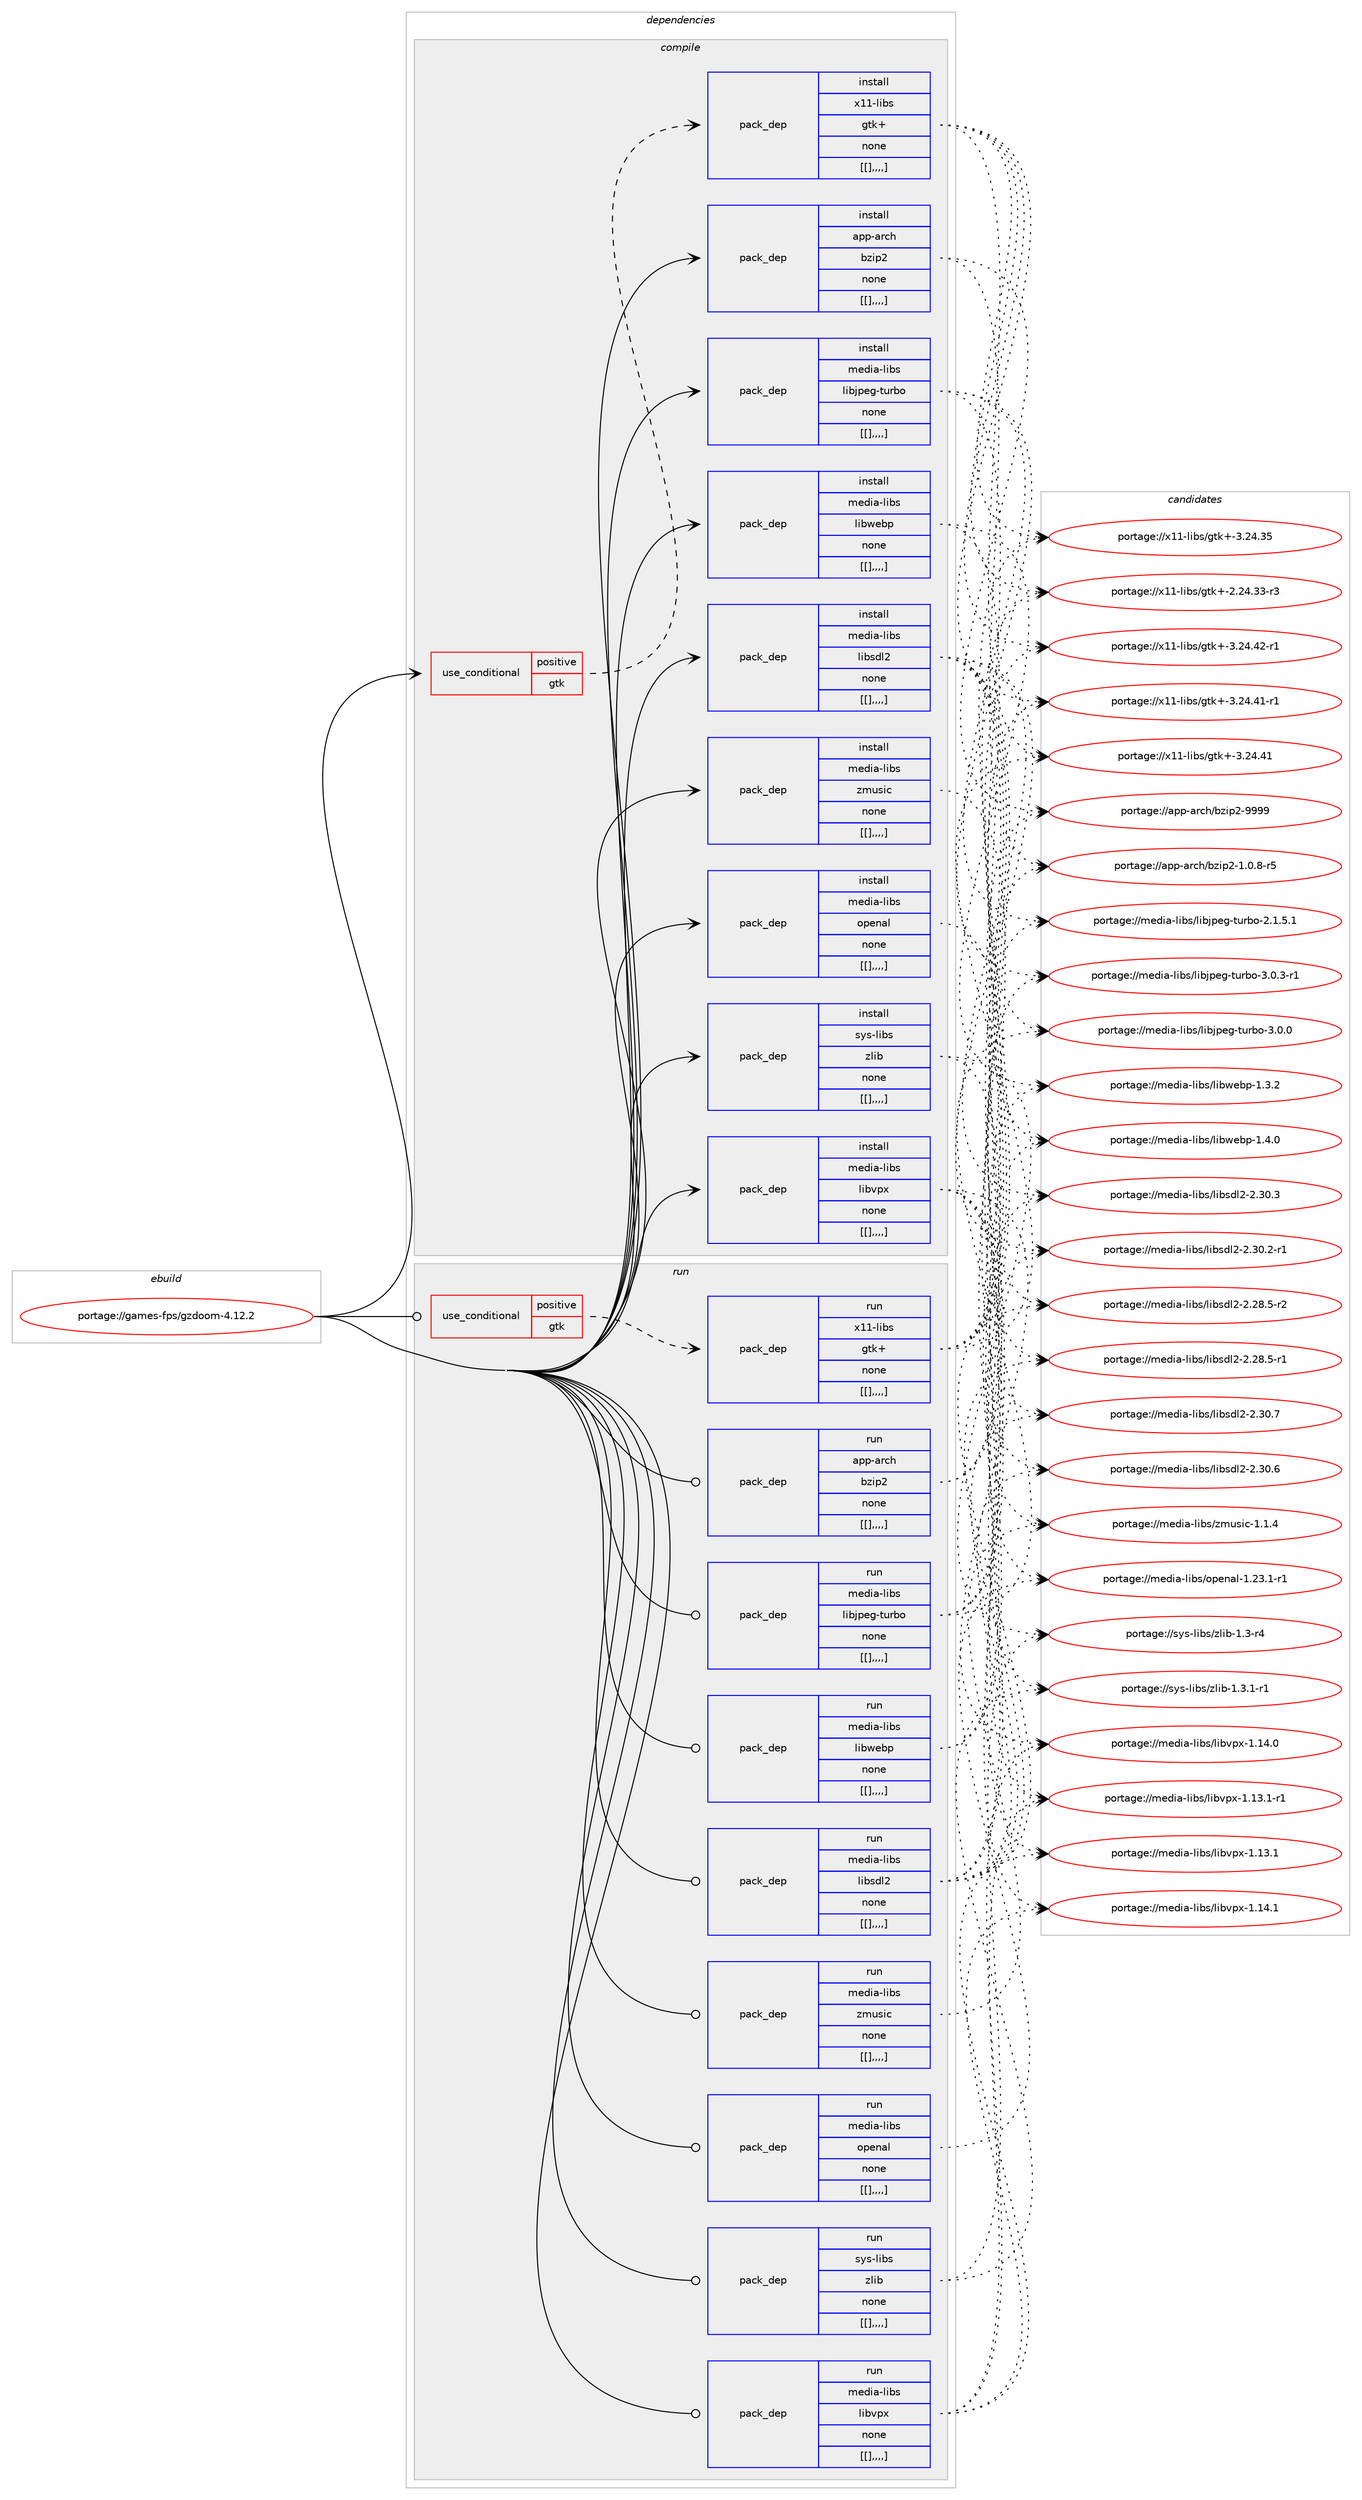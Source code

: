 digraph prolog {

# *************
# Graph options
# *************

newrank=true;
concentrate=true;
compound=true;
graph [rankdir=LR,fontname=Helvetica,fontsize=10,ranksep=1.5];#, ranksep=2.5, nodesep=0.2];
edge  [arrowhead=vee];
node  [fontname=Helvetica,fontsize=10];

# **********
# The ebuild
# **********

subgraph cluster_leftcol {
color=gray;
label=<<i>ebuild</i>>;
id [label="portage://games-fps/gzdoom-4.12.2", color=red, width=4, href="../games-fps/gzdoom-4.12.2.svg"];
}

# ****************
# The dependencies
# ****************

subgraph cluster_midcol {
color=gray;
label=<<i>dependencies</i>>;
subgraph cluster_compile {
fillcolor="#eeeeee";
style=filled;
label=<<i>compile</i>>;
subgraph cond66471 {
dependency234747 [label=<<TABLE BORDER="0" CELLBORDER="1" CELLSPACING="0" CELLPADDING="4"><TR><TD ROWSPAN="3" CELLPADDING="10">use_conditional</TD></TR><TR><TD>positive</TD></TR><TR><TD>gtk</TD></TR></TABLE>>, shape=none, color=red];
subgraph pack166779 {
dependency234748 [label=<<TABLE BORDER="0" CELLBORDER="1" CELLSPACING="0" CELLPADDING="4" WIDTH="220"><TR><TD ROWSPAN="6" CELLPADDING="30">pack_dep</TD></TR><TR><TD WIDTH="110">install</TD></TR><TR><TD>x11-libs</TD></TR><TR><TD>gtk+</TD></TR><TR><TD>none</TD></TR><TR><TD>[[],,,,]</TD></TR></TABLE>>, shape=none, color=blue];
}
dependency234747:e -> dependency234748:w [weight=20,style="dashed",arrowhead="vee"];
}
id:e -> dependency234747:w [weight=20,style="solid",arrowhead="vee"];
subgraph pack166780 {
dependency234749 [label=<<TABLE BORDER="0" CELLBORDER="1" CELLSPACING="0" CELLPADDING="4" WIDTH="220"><TR><TD ROWSPAN="6" CELLPADDING="30">pack_dep</TD></TR><TR><TD WIDTH="110">install</TD></TR><TR><TD>app-arch</TD></TR><TR><TD>bzip2</TD></TR><TR><TD>none</TD></TR><TR><TD>[[],,,,]</TD></TR></TABLE>>, shape=none, color=blue];
}
id:e -> dependency234749:w [weight=20,style="solid",arrowhead="vee"];
subgraph pack166781 {
dependency234750 [label=<<TABLE BORDER="0" CELLBORDER="1" CELLSPACING="0" CELLPADDING="4" WIDTH="220"><TR><TD ROWSPAN="6" CELLPADDING="30">pack_dep</TD></TR><TR><TD WIDTH="110">install</TD></TR><TR><TD>media-libs</TD></TR><TR><TD>libjpeg-turbo</TD></TR><TR><TD>none</TD></TR><TR><TD>[[],,,,]</TD></TR></TABLE>>, shape=none, color=blue];
}
id:e -> dependency234750:w [weight=20,style="solid",arrowhead="vee"];
subgraph pack166782 {
dependency234751 [label=<<TABLE BORDER="0" CELLBORDER="1" CELLSPACING="0" CELLPADDING="4" WIDTH="220"><TR><TD ROWSPAN="6" CELLPADDING="30">pack_dep</TD></TR><TR><TD WIDTH="110">install</TD></TR><TR><TD>media-libs</TD></TR><TR><TD>libsdl2</TD></TR><TR><TD>none</TD></TR><TR><TD>[[],,,,]</TD></TR></TABLE>>, shape=none, color=blue];
}
id:e -> dependency234751:w [weight=20,style="solid",arrowhead="vee"];
subgraph pack166783 {
dependency234752 [label=<<TABLE BORDER="0" CELLBORDER="1" CELLSPACING="0" CELLPADDING="4" WIDTH="220"><TR><TD ROWSPAN="6" CELLPADDING="30">pack_dep</TD></TR><TR><TD WIDTH="110">install</TD></TR><TR><TD>media-libs</TD></TR><TR><TD>libvpx</TD></TR><TR><TD>none</TD></TR><TR><TD>[[],,,,]</TD></TR></TABLE>>, shape=none, color=blue];
}
id:e -> dependency234752:w [weight=20,style="solid",arrowhead="vee"];
subgraph pack166784 {
dependency234753 [label=<<TABLE BORDER="0" CELLBORDER="1" CELLSPACING="0" CELLPADDING="4" WIDTH="220"><TR><TD ROWSPAN="6" CELLPADDING="30">pack_dep</TD></TR><TR><TD WIDTH="110">install</TD></TR><TR><TD>media-libs</TD></TR><TR><TD>libwebp</TD></TR><TR><TD>none</TD></TR><TR><TD>[[],,,,]</TD></TR></TABLE>>, shape=none, color=blue];
}
id:e -> dependency234753:w [weight=20,style="solid",arrowhead="vee"];
subgraph pack166785 {
dependency234754 [label=<<TABLE BORDER="0" CELLBORDER="1" CELLSPACING="0" CELLPADDING="4" WIDTH="220"><TR><TD ROWSPAN="6" CELLPADDING="30">pack_dep</TD></TR><TR><TD WIDTH="110">install</TD></TR><TR><TD>media-libs</TD></TR><TR><TD>openal</TD></TR><TR><TD>none</TD></TR><TR><TD>[[],,,,]</TD></TR></TABLE>>, shape=none, color=blue];
}
id:e -> dependency234754:w [weight=20,style="solid",arrowhead="vee"];
subgraph pack166786 {
dependency234755 [label=<<TABLE BORDER="0" CELLBORDER="1" CELLSPACING="0" CELLPADDING="4" WIDTH="220"><TR><TD ROWSPAN="6" CELLPADDING="30">pack_dep</TD></TR><TR><TD WIDTH="110">install</TD></TR><TR><TD>media-libs</TD></TR><TR><TD>zmusic</TD></TR><TR><TD>none</TD></TR><TR><TD>[[],,,,]</TD></TR></TABLE>>, shape=none, color=blue];
}
id:e -> dependency234755:w [weight=20,style="solid",arrowhead="vee"];
subgraph pack166787 {
dependency234756 [label=<<TABLE BORDER="0" CELLBORDER="1" CELLSPACING="0" CELLPADDING="4" WIDTH="220"><TR><TD ROWSPAN="6" CELLPADDING="30">pack_dep</TD></TR><TR><TD WIDTH="110">install</TD></TR><TR><TD>sys-libs</TD></TR><TR><TD>zlib</TD></TR><TR><TD>none</TD></TR><TR><TD>[[],,,,]</TD></TR></TABLE>>, shape=none, color=blue];
}
id:e -> dependency234756:w [weight=20,style="solid",arrowhead="vee"];
}
subgraph cluster_compileandrun {
fillcolor="#eeeeee";
style=filled;
label=<<i>compile and run</i>>;
}
subgraph cluster_run {
fillcolor="#eeeeee";
style=filled;
label=<<i>run</i>>;
subgraph cond66472 {
dependency234757 [label=<<TABLE BORDER="0" CELLBORDER="1" CELLSPACING="0" CELLPADDING="4"><TR><TD ROWSPAN="3" CELLPADDING="10">use_conditional</TD></TR><TR><TD>positive</TD></TR><TR><TD>gtk</TD></TR></TABLE>>, shape=none, color=red];
subgraph pack166788 {
dependency234758 [label=<<TABLE BORDER="0" CELLBORDER="1" CELLSPACING="0" CELLPADDING="4" WIDTH="220"><TR><TD ROWSPAN="6" CELLPADDING="30">pack_dep</TD></TR><TR><TD WIDTH="110">run</TD></TR><TR><TD>x11-libs</TD></TR><TR><TD>gtk+</TD></TR><TR><TD>none</TD></TR><TR><TD>[[],,,,]</TD></TR></TABLE>>, shape=none, color=blue];
}
dependency234757:e -> dependency234758:w [weight=20,style="dashed",arrowhead="vee"];
}
id:e -> dependency234757:w [weight=20,style="solid",arrowhead="odot"];
subgraph pack166789 {
dependency234759 [label=<<TABLE BORDER="0" CELLBORDER="1" CELLSPACING="0" CELLPADDING="4" WIDTH="220"><TR><TD ROWSPAN="6" CELLPADDING="30">pack_dep</TD></TR><TR><TD WIDTH="110">run</TD></TR><TR><TD>app-arch</TD></TR><TR><TD>bzip2</TD></TR><TR><TD>none</TD></TR><TR><TD>[[],,,,]</TD></TR></TABLE>>, shape=none, color=blue];
}
id:e -> dependency234759:w [weight=20,style="solid",arrowhead="odot"];
subgraph pack166790 {
dependency234760 [label=<<TABLE BORDER="0" CELLBORDER="1" CELLSPACING="0" CELLPADDING="4" WIDTH="220"><TR><TD ROWSPAN="6" CELLPADDING="30">pack_dep</TD></TR><TR><TD WIDTH="110">run</TD></TR><TR><TD>media-libs</TD></TR><TR><TD>libjpeg-turbo</TD></TR><TR><TD>none</TD></TR><TR><TD>[[],,,,]</TD></TR></TABLE>>, shape=none, color=blue];
}
id:e -> dependency234760:w [weight=20,style="solid",arrowhead="odot"];
subgraph pack166791 {
dependency234761 [label=<<TABLE BORDER="0" CELLBORDER="1" CELLSPACING="0" CELLPADDING="4" WIDTH="220"><TR><TD ROWSPAN="6" CELLPADDING="30">pack_dep</TD></TR><TR><TD WIDTH="110">run</TD></TR><TR><TD>media-libs</TD></TR><TR><TD>libsdl2</TD></TR><TR><TD>none</TD></TR><TR><TD>[[],,,,]</TD></TR></TABLE>>, shape=none, color=blue];
}
id:e -> dependency234761:w [weight=20,style="solid",arrowhead="odot"];
subgraph pack166792 {
dependency234762 [label=<<TABLE BORDER="0" CELLBORDER="1" CELLSPACING="0" CELLPADDING="4" WIDTH="220"><TR><TD ROWSPAN="6" CELLPADDING="30">pack_dep</TD></TR><TR><TD WIDTH="110">run</TD></TR><TR><TD>media-libs</TD></TR><TR><TD>libvpx</TD></TR><TR><TD>none</TD></TR><TR><TD>[[],,,,]</TD></TR></TABLE>>, shape=none, color=blue];
}
id:e -> dependency234762:w [weight=20,style="solid",arrowhead="odot"];
subgraph pack166793 {
dependency234763 [label=<<TABLE BORDER="0" CELLBORDER="1" CELLSPACING="0" CELLPADDING="4" WIDTH="220"><TR><TD ROWSPAN="6" CELLPADDING="30">pack_dep</TD></TR><TR><TD WIDTH="110">run</TD></TR><TR><TD>media-libs</TD></TR><TR><TD>libwebp</TD></TR><TR><TD>none</TD></TR><TR><TD>[[],,,,]</TD></TR></TABLE>>, shape=none, color=blue];
}
id:e -> dependency234763:w [weight=20,style="solid",arrowhead="odot"];
subgraph pack166794 {
dependency234764 [label=<<TABLE BORDER="0" CELLBORDER="1" CELLSPACING="0" CELLPADDING="4" WIDTH="220"><TR><TD ROWSPAN="6" CELLPADDING="30">pack_dep</TD></TR><TR><TD WIDTH="110">run</TD></TR><TR><TD>media-libs</TD></TR><TR><TD>openal</TD></TR><TR><TD>none</TD></TR><TR><TD>[[],,,,]</TD></TR></TABLE>>, shape=none, color=blue];
}
id:e -> dependency234764:w [weight=20,style="solid",arrowhead="odot"];
subgraph pack166795 {
dependency234765 [label=<<TABLE BORDER="0" CELLBORDER="1" CELLSPACING="0" CELLPADDING="4" WIDTH="220"><TR><TD ROWSPAN="6" CELLPADDING="30">pack_dep</TD></TR><TR><TD WIDTH="110">run</TD></TR><TR><TD>media-libs</TD></TR><TR><TD>zmusic</TD></TR><TR><TD>none</TD></TR><TR><TD>[[],,,,]</TD></TR></TABLE>>, shape=none, color=blue];
}
id:e -> dependency234765:w [weight=20,style="solid",arrowhead="odot"];
subgraph pack166796 {
dependency234766 [label=<<TABLE BORDER="0" CELLBORDER="1" CELLSPACING="0" CELLPADDING="4" WIDTH="220"><TR><TD ROWSPAN="6" CELLPADDING="30">pack_dep</TD></TR><TR><TD WIDTH="110">run</TD></TR><TR><TD>sys-libs</TD></TR><TR><TD>zlib</TD></TR><TR><TD>none</TD></TR><TR><TD>[[],,,,]</TD></TR></TABLE>>, shape=none, color=blue];
}
id:e -> dependency234766:w [weight=20,style="solid",arrowhead="odot"];
}
}

# **************
# The candidates
# **************

subgraph cluster_choices {
rank=same;
color=gray;
label=<<i>candidates</i>>;

subgraph choice166779 {
color=black;
nodesep=1;
choice12049494510810598115471031161074345514650524652504511449 [label="portage://x11-libs/gtk+-3.24.42-r1", color=red, width=4,href="../x11-libs/gtk+-3.24.42-r1.svg"];
choice12049494510810598115471031161074345514650524652494511449 [label="portage://x11-libs/gtk+-3.24.41-r1", color=red, width=4,href="../x11-libs/gtk+-3.24.41-r1.svg"];
choice1204949451081059811547103116107434551465052465249 [label="portage://x11-libs/gtk+-3.24.41", color=red, width=4,href="../x11-libs/gtk+-3.24.41.svg"];
choice1204949451081059811547103116107434551465052465153 [label="portage://x11-libs/gtk+-3.24.35", color=red, width=4,href="../x11-libs/gtk+-3.24.35.svg"];
choice12049494510810598115471031161074345504650524651514511451 [label="portage://x11-libs/gtk+-2.24.33-r3", color=red, width=4,href="../x11-libs/gtk+-2.24.33-r3.svg"];
dependency234748:e -> choice12049494510810598115471031161074345514650524652504511449:w [style=dotted,weight="100"];
dependency234748:e -> choice12049494510810598115471031161074345514650524652494511449:w [style=dotted,weight="100"];
dependency234748:e -> choice1204949451081059811547103116107434551465052465249:w [style=dotted,weight="100"];
dependency234748:e -> choice1204949451081059811547103116107434551465052465153:w [style=dotted,weight="100"];
dependency234748:e -> choice12049494510810598115471031161074345504650524651514511451:w [style=dotted,weight="100"];
}
subgraph choice166780 {
color=black;
nodesep=1;
choice971121124597114991044798122105112504557575757 [label="portage://app-arch/bzip2-9999", color=red, width=4,href="../app-arch/bzip2-9999.svg"];
choice971121124597114991044798122105112504549464846564511453 [label="portage://app-arch/bzip2-1.0.8-r5", color=red, width=4,href="../app-arch/bzip2-1.0.8-r5.svg"];
dependency234749:e -> choice971121124597114991044798122105112504557575757:w [style=dotted,weight="100"];
dependency234749:e -> choice971121124597114991044798122105112504549464846564511453:w [style=dotted,weight="100"];
}
subgraph choice166781 {
color=black;
nodesep=1;
choice109101100105974510810598115471081059810611210110345116117114981114551464846514511449 [label="portage://media-libs/libjpeg-turbo-3.0.3-r1", color=red, width=4,href="../media-libs/libjpeg-turbo-3.0.3-r1.svg"];
choice10910110010597451081059811547108105981061121011034511611711498111455146484648 [label="portage://media-libs/libjpeg-turbo-3.0.0", color=red, width=4,href="../media-libs/libjpeg-turbo-3.0.0.svg"];
choice109101100105974510810598115471081059810611210110345116117114981114550464946534649 [label="portage://media-libs/libjpeg-turbo-2.1.5.1", color=red, width=4,href="../media-libs/libjpeg-turbo-2.1.5.1.svg"];
dependency234750:e -> choice109101100105974510810598115471081059810611210110345116117114981114551464846514511449:w [style=dotted,weight="100"];
dependency234750:e -> choice10910110010597451081059811547108105981061121011034511611711498111455146484648:w [style=dotted,weight="100"];
dependency234750:e -> choice109101100105974510810598115471081059810611210110345116117114981114550464946534649:w [style=dotted,weight="100"];
}
subgraph choice166782 {
color=black;
nodesep=1;
choice10910110010597451081059811547108105981151001085045504651484655 [label="portage://media-libs/libsdl2-2.30.7", color=red, width=4,href="../media-libs/libsdl2-2.30.7.svg"];
choice10910110010597451081059811547108105981151001085045504651484654 [label="portage://media-libs/libsdl2-2.30.6", color=red, width=4,href="../media-libs/libsdl2-2.30.6.svg"];
choice10910110010597451081059811547108105981151001085045504651484651 [label="portage://media-libs/libsdl2-2.30.3", color=red, width=4,href="../media-libs/libsdl2-2.30.3.svg"];
choice109101100105974510810598115471081059811510010850455046514846504511449 [label="portage://media-libs/libsdl2-2.30.2-r1", color=red, width=4,href="../media-libs/libsdl2-2.30.2-r1.svg"];
choice109101100105974510810598115471081059811510010850455046505646534511450 [label="portage://media-libs/libsdl2-2.28.5-r2", color=red, width=4,href="../media-libs/libsdl2-2.28.5-r2.svg"];
choice109101100105974510810598115471081059811510010850455046505646534511449 [label="portage://media-libs/libsdl2-2.28.5-r1", color=red, width=4,href="../media-libs/libsdl2-2.28.5-r1.svg"];
dependency234751:e -> choice10910110010597451081059811547108105981151001085045504651484655:w [style=dotted,weight="100"];
dependency234751:e -> choice10910110010597451081059811547108105981151001085045504651484654:w [style=dotted,weight="100"];
dependency234751:e -> choice10910110010597451081059811547108105981151001085045504651484651:w [style=dotted,weight="100"];
dependency234751:e -> choice109101100105974510810598115471081059811510010850455046514846504511449:w [style=dotted,weight="100"];
dependency234751:e -> choice109101100105974510810598115471081059811510010850455046505646534511450:w [style=dotted,weight="100"];
dependency234751:e -> choice109101100105974510810598115471081059811510010850455046505646534511449:w [style=dotted,weight="100"];
}
subgraph choice166783 {
color=black;
nodesep=1;
choice109101100105974510810598115471081059811811212045494649524649 [label="portage://media-libs/libvpx-1.14.1", color=red, width=4,href="../media-libs/libvpx-1.14.1.svg"];
choice109101100105974510810598115471081059811811212045494649524648 [label="portage://media-libs/libvpx-1.14.0", color=red, width=4,href="../media-libs/libvpx-1.14.0.svg"];
choice1091011001059745108105981154710810598118112120454946495146494511449 [label="portage://media-libs/libvpx-1.13.1-r1", color=red, width=4,href="../media-libs/libvpx-1.13.1-r1.svg"];
choice109101100105974510810598115471081059811811212045494649514649 [label="portage://media-libs/libvpx-1.13.1", color=red, width=4,href="../media-libs/libvpx-1.13.1.svg"];
dependency234752:e -> choice109101100105974510810598115471081059811811212045494649524649:w [style=dotted,weight="100"];
dependency234752:e -> choice109101100105974510810598115471081059811811212045494649524648:w [style=dotted,weight="100"];
dependency234752:e -> choice1091011001059745108105981154710810598118112120454946495146494511449:w [style=dotted,weight="100"];
dependency234752:e -> choice109101100105974510810598115471081059811811212045494649514649:w [style=dotted,weight="100"];
}
subgraph choice166784 {
color=black;
nodesep=1;
choice109101100105974510810598115471081059811910198112454946524648 [label="portage://media-libs/libwebp-1.4.0", color=red, width=4,href="../media-libs/libwebp-1.4.0.svg"];
choice109101100105974510810598115471081059811910198112454946514650 [label="portage://media-libs/libwebp-1.3.2", color=red, width=4,href="../media-libs/libwebp-1.3.2.svg"];
dependency234753:e -> choice109101100105974510810598115471081059811910198112454946524648:w [style=dotted,weight="100"];
dependency234753:e -> choice109101100105974510810598115471081059811910198112454946514650:w [style=dotted,weight="100"];
}
subgraph choice166785 {
color=black;
nodesep=1;
choice1091011001059745108105981154711111210111097108454946505146494511449 [label="portage://media-libs/openal-1.23.1-r1", color=red, width=4,href="../media-libs/openal-1.23.1-r1.svg"];
dependency234754:e -> choice1091011001059745108105981154711111210111097108454946505146494511449:w [style=dotted,weight="100"];
}
subgraph choice166786 {
color=black;
nodesep=1;
choice1091011001059745108105981154712210911711510599454946494652 [label="portage://media-libs/zmusic-1.1.4", color=red, width=4,href="../media-libs/zmusic-1.1.4.svg"];
dependency234755:e -> choice1091011001059745108105981154712210911711510599454946494652:w [style=dotted,weight="100"];
}
subgraph choice166787 {
color=black;
nodesep=1;
choice115121115451081059811547122108105984549465146494511449 [label="portage://sys-libs/zlib-1.3.1-r1", color=red, width=4,href="../sys-libs/zlib-1.3.1-r1.svg"];
choice11512111545108105981154712210810598454946514511452 [label="portage://sys-libs/zlib-1.3-r4", color=red, width=4,href="../sys-libs/zlib-1.3-r4.svg"];
dependency234756:e -> choice115121115451081059811547122108105984549465146494511449:w [style=dotted,weight="100"];
dependency234756:e -> choice11512111545108105981154712210810598454946514511452:w [style=dotted,weight="100"];
}
subgraph choice166788 {
color=black;
nodesep=1;
choice12049494510810598115471031161074345514650524652504511449 [label="portage://x11-libs/gtk+-3.24.42-r1", color=red, width=4,href="../x11-libs/gtk+-3.24.42-r1.svg"];
choice12049494510810598115471031161074345514650524652494511449 [label="portage://x11-libs/gtk+-3.24.41-r1", color=red, width=4,href="../x11-libs/gtk+-3.24.41-r1.svg"];
choice1204949451081059811547103116107434551465052465249 [label="portage://x11-libs/gtk+-3.24.41", color=red, width=4,href="../x11-libs/gtk+-3.24.41.svg"];
choice1204949451081059811547103116107434551465052465153 [label="portage://x11-libs/gtk+-3.24.35", color=red, width=4,href="../x11-libs/gtk+-3.24.35.svg"];
choice12049494510810598115471031161074345504650524651514511451 [label="portage://x11-libs/gtk+-2.24.33-r3", color=red, width=4,href="../x11-libs/gtk+-2.24.33-r3.svg"];
dependency234758:e -> choice12049494510810598115471031161074345514650524652504511449:w [style=dotted,weight="100"];
dependency234758:e -> choice12049494510810598115471031161074345514650524652494511449:w [style=dotted,weight="100"];
dependency234758:e -> choice1204949451081059811547103116107434551465052465249:w [style=dotted,weight="100"];
dependency234758:e -> choice1204949451081059811547103116107434551465052465153:w [style=dotted,weight="100"];
dependency234758:e -> choice12049494510810598115471031161074345504650524651514511451:w [style=dotted,weight="100"];
}
subgraph choice166789 {
color=black;
nodesep=1;
choice971121124597114991044798122105112504557575757 [label="portage://app-arch/bzip2-9999", color=red, width=4,href="../app-arch/bzip2-9999.svg"];
choice971121124597114991044798122105112504549464846564511453 [label="portage://app-arch/bzip2-1.0.8-r5", color=red, width=4,href="../app-arch/bzip2-1.0.8-r5.svg"];
dependency234759:e -> choice971121124597114991044798122105112504557575757:w [style=dotted,weight="100"];
dependency234759:e -> choice971121124597114991044798122105112504549464846564511453:w [style=dotted,weight="100"];
}
subgraph choice166790 {
color=black;
nodesep=1;
choice109101100105974510810598115471081059810611210110345116117114981114551464846514511449 [label="portage://media-libs/libjpeg-turbo-3.0.3-r1", color=red, width=4,href="../media-libs/libjpeg-turbo-3.0.3-r1.svg"];
choice10910110010597451081059811547108105981061121011034511611711498111455146484648 [label="portage://media-libs/libjpeg-turbo-3.0.0", color=red, width=4,href="../media-libs/libjpeg-turbo-3.0.0.svg"];
choice109101100105974510810598115471081059810611210110345116117114981114550464946534649 [label="portage://media-libs/libjpeg-turbo-2.1.5.1", color=red, width=4,href="../media-libs/libjpeg-turbo-2.1.5.1.svg"];
dependency234760:e -> choice109101100105974510810598115471081059810611210110345116117114981114551464846514511449:w [style=dotted,weight="100"];
dependency234760:e -> choice10910110010597451081059811547108105981061121011034511611711498111455146484648:w [style=dotted,weight="100"];
dependency234760:e -> choice109101100105974510810598115471081059810611210110345116117114981114550464946534649:w [style=dotted,weight="100"];
}
subgraph choice166791 {
color=black;
nodesep=1;
choice10910110010597451081059811547108105981151001085045504651484655 [label="portage://media-libs/libsdl2-2.30.7", color=red, width=4,href="../media-libs/libsdl2-2.30.7.svg"];
choice10910110010597451081059811547108105981151001085045504651484654 [label="portage://media-libs/libsdl2-2.30.6", color=red, width=4,href="../media-libs/libsdl2-2.30.6.svg"];
choice10910110010597451081059811547108105981151001085045504651484651 [label="portage://media-libs/libsdl2-2.30.3", color=red, width=4,href="../media-libs/libsdl2-2.30.3.svg"];
choice109101100105974510810598115471081059811510010850455046514846504511449 [label="portage://media-libs/libsdl2-2.30.2-r1", color=red, width=4,href="../media-libs/libsdl2-2.30.2-r1.svg"];
choice109101100105974510810598115471081059811510010850455046505646534511450 [label="portage://media-libs/libsdl2-2.28.5-r2", color=red, width=4,href="../media-libs/libsdl2-2.28.5-r2.svg"];
choice109101100105974510810598115471081059811510010850455046505646534511449 [label="portage://media-libs/libsdl2-2.28.5-r1", color=red, width=4,href="../media-libs/libsdl2-2.28.5-r1.svg"];
dependency234761:e -> choice10910110010597451081059811547108105981151001085045504651484655:w [style=dotted,weight="100"];
dependency234761:e -> choice10910110010597451081059811547108105981151001085045504651484654:w [style=dotted,weight="100"];
dependency234761:e -> choice10910110010597451081059811547108105981151001085045504651484651:w [style=dotted,weight="100"];
dependency234761:e -> choice109101100105974510810598115471081059811510010850455046514846504511449:w [style=dotted,weight="100"];
dependency234761:e -> choice109101100105974510810598115471081059811510010850455046505646534511450:w [style=dotted,weight="100"];
dependency234761:e -> choice109101100105974510810598115471081059811510010850455046505646534511449:w [style=dotted,weight="100"];
}
subgraph choice166792 {
color=black;
nodesep=1;
choice109101100105974510810598115471081059811811212045494649524649 [label="portage://media-libs/libvpx-1.14.1", color=red, width=4,href="../media-libs/libvpx-1.14.1.svg"];
choice109101100105974510810598115471081059811811212045494649524648 [label="portage://media-libs/libvpx-1.14.0", color=red, width=4,href="../media-libs/libvpx-1.14.0.svg"];
choice1091011001059745108105981154710810598118112120454946495146494511449 [label="portage://media-libs/libvpx-1.13.1-r1", color=red, width=4,href="../media-libs/libvpx-1.13.1-r1.svg"];
choice109101100105974510810598115471081059811811212045494649514649 [label="portage://media-libs/libvpx-1.13.1", color=red, width=4,href="../media-libs/libvpx-1.13.1.svg"];
dependency234762:e -> choice109101100105974510810598115471081059811811212045494649524649:w [style=dotted,weight="100"];
dependency234762:e -> choice109101100105974510810598115471081059811811212045494649524648:w [style=dotted,weight="100"];
dependency234762:e -> choice1091011001059745108105981154710810598118112120454946495146494511449:w [style=dotted,weight="100"];
dependency234762:e -> choice109101100105974510810598115471081059811811212045494649514649:w [style=dotted,weight="100"];
}
subgraph choice166793 {
color=black;
nodesep=1;
choice109101100105974510810598115471081059811910198112454946524648 [label="portage://media-libs/libwebp-1.4.0", color=red, width=4,href="../media-libs/libwebp-1.4.0.svg"];
choice109101100105974510810598115471081059811910198112454946514650 [label="portage://media-libs/libwebp-1.3.2", color=red, width=4,href="../media-libs/libwebp-1.3.2.svg"];
dependency234763:e -> choice109101100105974510810598115471081059811910198112454946524648:w [style=dotted,weight="100"];
dependency234763:e -> choice109101100105974510810598115471081059811910198112454946514650:w [style=dotted,weight="100"];
}
subgraph choice166794 {
color=black;
nodesep=1;
choice1091011001059745108105981154711111210111097108454946505146494511449 [label="portage://media-libs/openal-1.23.1-r1", color=red, width=4,href="../media-libs/openal-1.23.1-r1.svg"];
dependency234764:e -> choice1091011001059745108105981154711111210111097108454946505146494511449:w [style=dotted,weight="100"];
}
subgraph choice166795 {
color=black;
nodesep=1;
choice1091011001059745108105981154712210911711510599454946494652 [label="portage://media-libs/zmusic-1.1.4", color=red, width=4,href="../media-libs/zmusic-1.1.4.svg"];
dependency234765:e -> choice1091011001059745108105981154712210911711510599454946494652:w [style=dotted,weight="100"];
}
subgraph choice166796 {
color=black;
nodesep=1;
choice115121115451081059811547122108105984549465146494511449 [label="portage://sys-libs/zlib-1.3.1-r1", color=red, width=4,href="../sys-libs/zlib-1.3.1-r1.svg"];
choice11512111545108105981154712210810598454946514511452 [label="portage://sys-libs/zlib-1.3-r4", color=red, width=4,href="../sys-libs/zlib-1.3-r4.svg"];
dependency234766:e -> choice115121115451081059811547122108105984549465146494511449:w [style=dotted,weight="100"];
dependency234766:e -> choice11512111545108105981154712210810598454946514511452:w [style=dotted,weight="100"];
}
}

}
